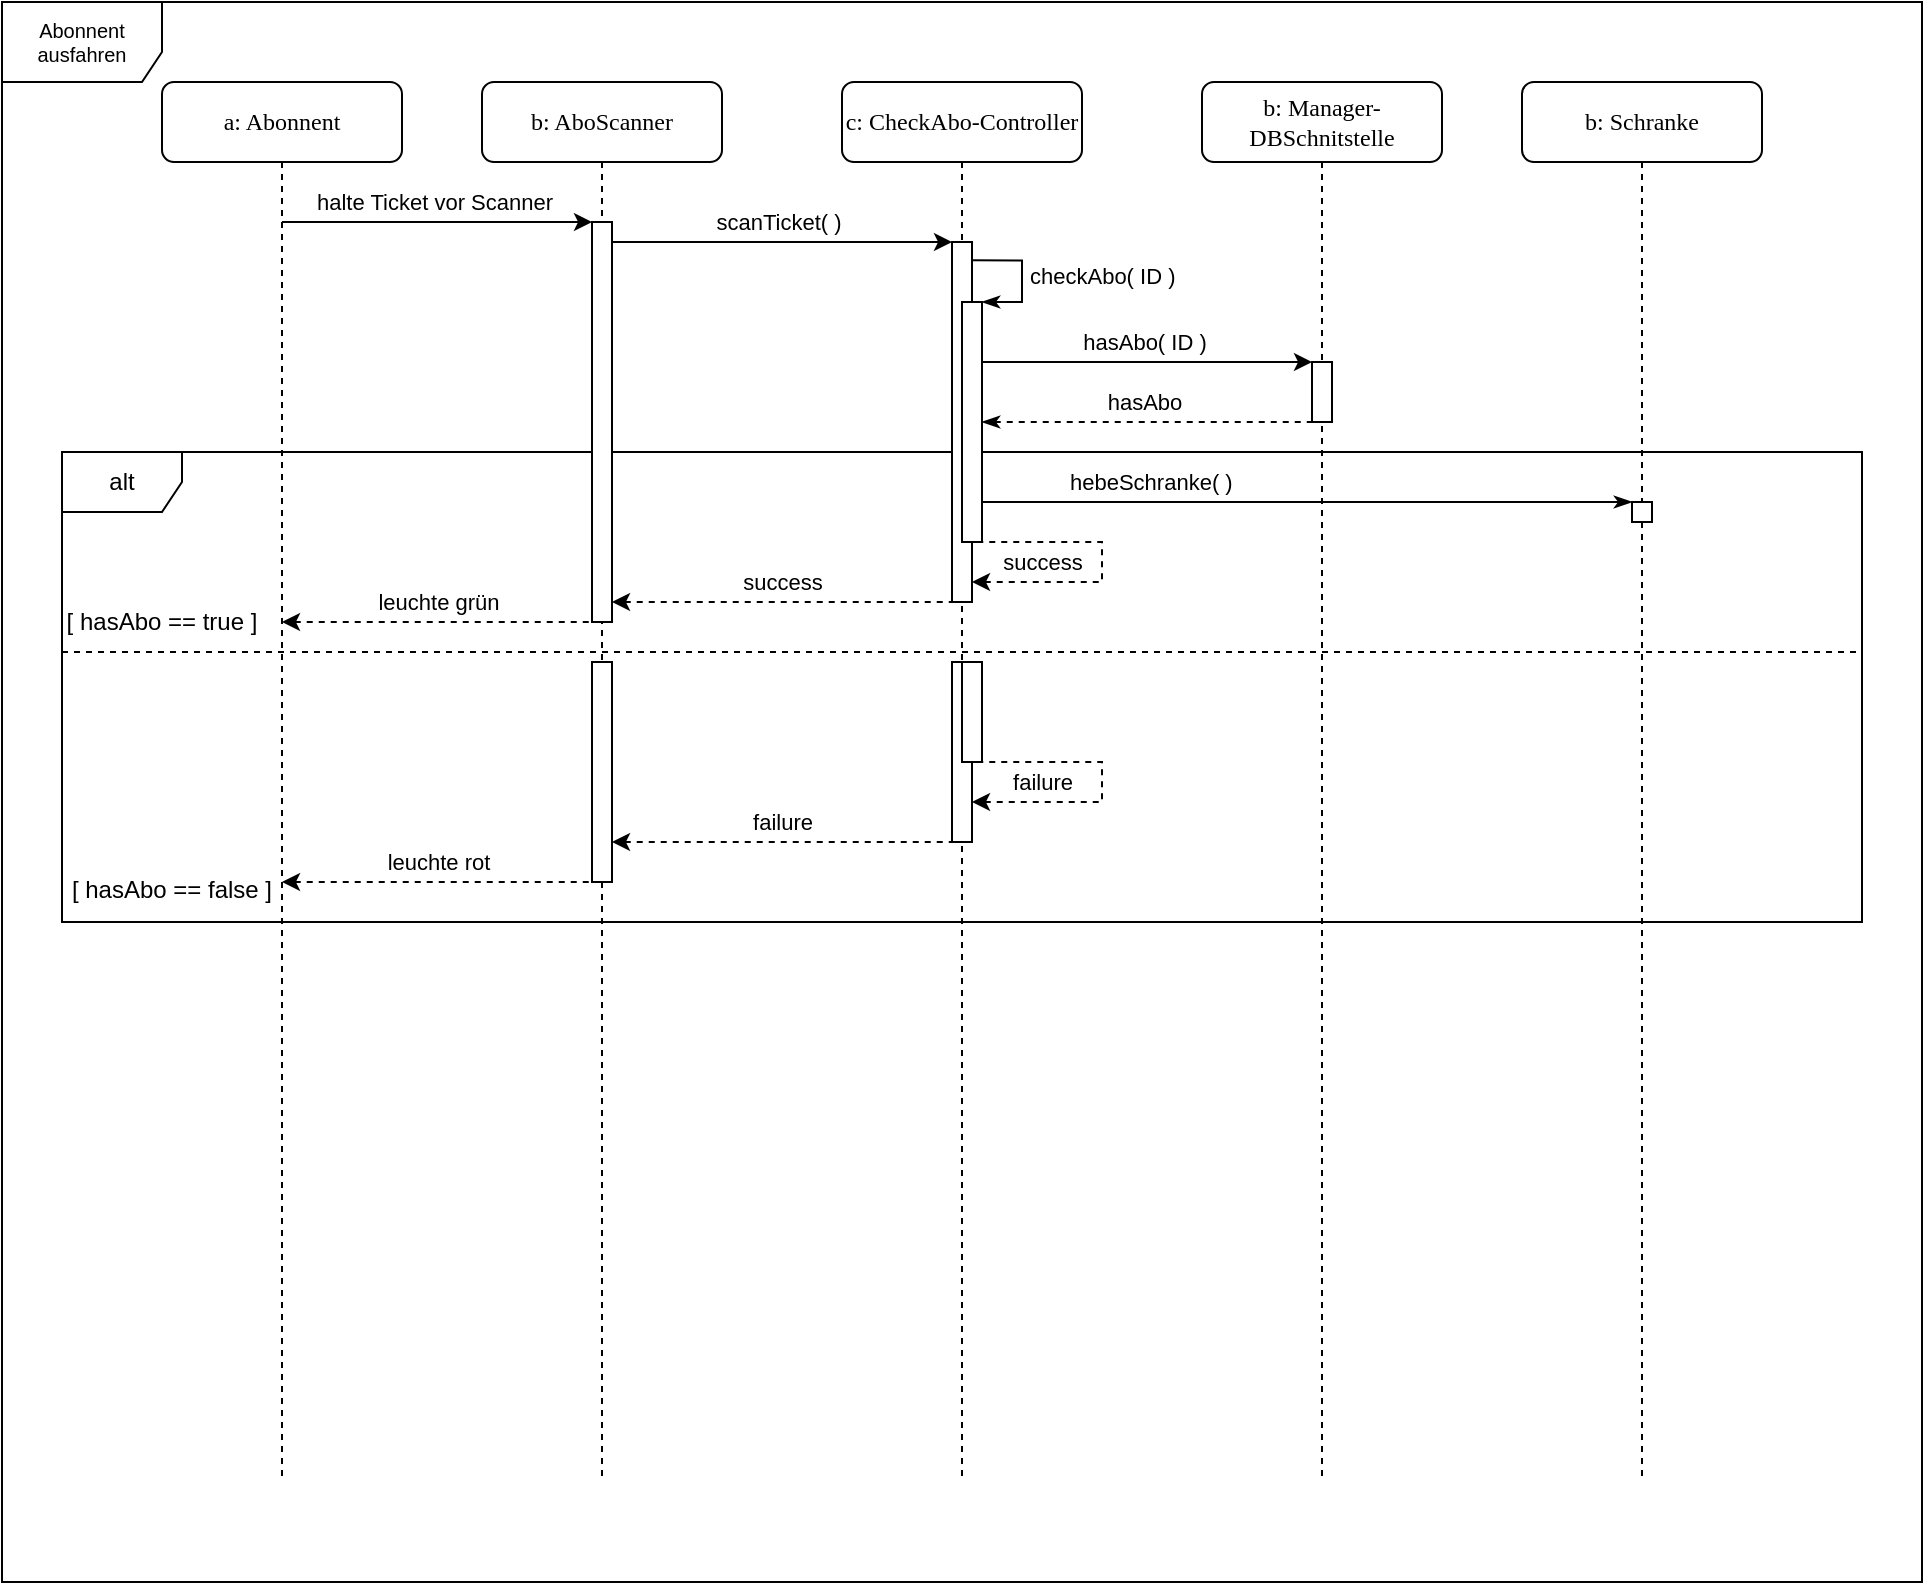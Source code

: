 <mxfile version="10.7.5" type="device"><diagram name="Page-1" id="13e1069c-82ec-6db2-03f1-153e76fe0fe0"><mxGraphModel dx="581" dy="378" grid="1" gridSize="10" guides="1" tooltips="1" connect="1" arrows="1" fold="1" page="1" pageScale="1" pageWidth="1100" pageHeight="850" background="#ffffff" math="0" shadow="0"><root><mxCell id="0"/><mxCell id="1" parent="0"/><mxCell id="i2Vq3k6s4epomcee9z3W-39" value="Abonnent ausfahren" style="shape=umlFrame;whiteSpace=wrap;html=1;fontSize=10;width=80;height=40;" parent="1" vertex="1"><mxGeometry x="60" y="29" width="960" height="790" as="geometry"/></mxCell><mxCell id="riZyPx7NaIGLOxan2Yi5-20" value="alt&lt;br&gt;" style="shape=umlFrame;whiteSpace=wrap;html=1;rounded=1;shadow=0;glass=0;comic=0;strokeColor=#000000;strokeWidth=1;" vertex="1" parent="1"><mxGeometry x="90" y="254" width="900" height="235" as="geometry"/></mxCell><mxCell id="7baba1c4bc27f4b0-4" value="b: Manager-DBSchnitstelle&lt;br&gt;" style="shape=umlLifeline;perimeter=lifelinePerimeter;whiteSpace=wrap;html=1;container=1;collapsible=0;recursiveResize=0;outlineConnect=0;rounded=1;shadow=0;comic=0;labelBackgroundColor=none;strokeColor=#000000;strokeWidth=1;fillColor=#FFFFFF;fontFamily=Verdana;fontSize=12;fontColor=#000000;align=center;perimeterSpacing=0;glass=0;size=40;overflow=visible;noLabel=0;labelPadding=0;direction=east;connectable=1;snapToPoint=0;fixDash=0;" parent="1" vertex="1"><mxGeometry x="660" y="69" width="120" height="700" as="geometry"/></mxCell><mxCell id="riZyPx7NaIGLOxan2Yi5-17" value="" style="html=1;points=[];perimeter=orthogonalPerimeter;rounded=1;shadow=0;glass=0;comic=0;strokeColor=#000000;strokeWidth=1;arcSize=0;" vertex="1" parent="7baba1c4bc27f4b0-4"><mxGeometry x="55" y="140" width="10" height="30" as="geometry"/></mxCell><mxCell id="7baba1c4bc27f4b0-2" value="b: AboScanner" style="shape=umlLifeline;perimeter=lifelinePerimeter;whiteSpace=wrap;html=1;container=1;collapsible=0;recursiveResize=0;outlineConnect=0;rounded=1;shadow=0;comic=0;labelBackgroundColor=none;strokeColor=#000000;strokeWidth=1;fillColor=#FFFFFF;fontFamily=Verdana;fontSize=12;fontColor=#000000;align=center;size=40;" parent="1" vertex="1"><mxGeometry x="300" y="69" width="120" height="700" as="geometry"/></mxCell><mxCell id="riZyPx7NaIGLOxan2Yi5-10" value="" style="html=1;points=[];perimeter=orthogonalPerimeter;rounded=1;shadow=0;glass=0;comic=0;strokeColor=#000000;strokeWidth=1;arcSize=0;" vertex="1" parent="7baba1c4bc27f4b0-2"><mxGeometry x="55" y="70" width="10" height="200" as="geometry"/></mxCell><mxCell id="riZyPx7NaIGLOxan2Yi5-41" value="" style="html=1;points=[];perimeter=orthogonalPerimeter;rounded=1;shadow=0;glass=0;comic=0;strokeColor=#000000;strokeWidth=1;arcSize=0;" vertex="1" parent="7baba1c4bc27f4b0-2"><mxGeometry x="55" y="290" width="10" height="110" as="geometry"/></mxCell><mxCell id="7baba1c4bc27f4b0-3" value="c: CheckAbo-Controller&lt;br&gt;" style="shape=umlLifeline;perimeter=lifelinePerimeter;whiteSpace=wrap;html=1;container=1;collapsible=0;recursiveResize=0;outlineConnect=0;rounded=1;shadow=0;comic=0;labelBackgroundColor=none;strokeColor=#000000;strokeWidth=1;fillColor=#FFFFFF;fontFamily=Verdana;fontSize=12;fontColor=#000000;align=center;size=40;" parent="1" vertex="1"><mxGeometry x="480" y="69" width="120" height="700" as="geometry"/></mxCell><mxCell id="riZyPx7NaIGLOxan2Yi5-11" value="" style="html=1;points=[];perimeter=orthogonalPerimeter;rounded=1;shadow=0;glass=0;comic=0;strokeColor=#000000;strokeWidth=1;arcSize=0;" vertex="1" parent="7baba1c4bc27f4b0-3"><mxGeometry x="55" y="80" width="10" height="180" as="geometry"/></mxCell><mxCell id="riZyPx7NaIGLOxan2Yi5-15" value="" style="html=1;points=[];perimeter=orthogonalPerimeter;rounded=1;shadow=0;glass=0;comic=0;strokeColor=#000000;strokeWidth=1;arcSize=0;" vertex="1" parent="7baba1c4bc27f4b0-3"><mxGeometry x="60" y="110" width="10" height="120" as="geometry"/></mxCell><mxCell id="riZyPx7NaIGLOxan2Yi5-16" value="checkAbo( ID )" style="edgeStyle=orthogonalEdgeStyle;html=1;align=left;spacingLeft=2;endArrow=classicThin;rounded=0;entryX=1;entryY=0;exitX=0.999;exitY=0.051;exitDx=0;exitDy=0;exitPerimeter=0;endFill=1;" edge="1" target="riZyPx7NaIGLOxan2Yi5-15" parent="7baba1c4bc27f4b0-3" source="riZyPx7NaIGLOxan2Yi5-11"><mxGeometry relative="1" as="geometry"><mxPoint x="65" y="110" as="sourcePoint"/><Array as="points"><mxPoint x="90" y="89"/><mxPoint x="90" y="110"/></Array></mxGeometry></mxCell><mxCell id="riZyPx7NaIGLOxan2Yi5-31" value="success" style="endArrow=none;html=1;edgeStyle=orthogonalEdgeStyle;startArrow=classic;startFill=1;endFill=0;rounded=0;dashed=1;" edge="1" parent="7baba1c4bc27f4b0-3" source="riZyPx7NaIGLOxan2Yi5-11" target="riZyPx7NaIGLOxan2Yi5-15"><mxGeometry x="0.04" y="30" width="50" height="50" relative="1" as="geometry"><mxPoint x="-110" y="230" as="sourcePoint"/><mxPoint x="65" y="89.952" as="targetPoint"/><Array as="points"><mxPoint x="130" y="250"/><mxPoint x="130" y="230"/></Array><mxPoint as="offset"/></mxGeometry></mxCell><mxCell id="riZyPx7NaIGLOxan2Yi5-36" value="" style="html=1;points=[];perimeter=orthogonalPerimeter;rounded=1;shadow=0;glass=0;comic=0;strokeColor=#000000;strokeWidth=1;arcSize=0;" vertex="1" parent="7baba1c4bc27f4b0-3"><mxGeometry x="55" y="290" width="10" height="90" as="geometry"/></mxCell><mxCell id="7baba1c4bc27f4b0-5" value="b: Schranke&lt;br&gt;" style="shape=umlLifeline;perimeter=lifelinePerimeter;whiteSpace=wrap;html=1;container=1;collapsible=0;recursiveResize=0;outlineConnect=0;rounded=1;shadow=0;comic=0;labelBackgroundColor=none;strokeColor=#000000;strokeWidth=1;fillColor=#FFFFFF;fontFamily=Verdana;fontSize=12;fontColor=#000000;align=center;size=40;" parent="1" vertex="1"><mxGeometry x="820" y="69" width="120" height="700" as="geometry"/></mxCell><mxCell id="riZyPx7NaIGLOxan2Yi5-30" value="" style="html=1;points=[];perimeter=orthogonalPerimeter;rounded=1;shadow=0;glass=0;comic=0;strokeColor=#000000;strokeWidth=1;arcSize=0;" vertex="1" parent="7baba1c4bc27f4b0-5"><mxGeometry x="55" y="210" width="10" height="10" as="geometry"/></mxCell><mxCell id="7baba1c4bc27f4b0-8" value="a: Abonnent" style="shape=umlLifeline;perimeter=lifelinePerimeter;whiteSpace=wrap;html=1;container=1;collapsible=0;recursiveResize=0;outlineConnect=0;rounded=1;shadow=0;comic=0;labelBackgroundColor=none;strokeColor=#000000;strokeWidth=1;fillColor=#FFFFFF;fontFamily=Verdana;fontSize=12;fontColor=#000000;align=center;size=40;" parent="1" vertex="1"><mxGeometry x="140" y="69" width="120" height="700" as="geometry"/></mxCell><mxCell id="riZyPx7NaIGLOxan2Yi5-2" value="halte Ticket vor Scanner" style="endArrow=classic;html=1;edgeStyle=orthogonalEdgeStyle;" edge="1" parent="1" source="7baba1c4bc27f4b0-8" target="riZyPx7NaIGLOxan2Yi5-10"><mxGeometry x="-0.026" y="10" width="50" height="50" relative="1" as="geometry"><mxPoint x="205" y="139.276" as="sourcePoint"/><mxPoint x="290" y="219" as="targetPoint"/><Array as="points"><mxPoint x="290" y="139"/><mxPoint x="290" y="139"/></Array><mxPoint as="offset"/></mxGeometry></mxCell><mxCell id="riZyPx7NaIGLOxan2Yi5-12" value="scanTicket( )" style="endArrow=classic;html=1;edgeStyle=orthogonalEdgeStyle;" edge="1" parent="1" source="riZyPx7NaIGLOxan2Yi5-10" target="riZyPx7NaIGLOxan2Yi5-11"><mxGeometry x="-0.026" y="10" width="50" height="50" relative="1" as="geometry"><mxPoint x="215" y="149.2" as="sourcePoint"/><mxPoint x="365" y="149.2" as="targetPoint"/><Array as="points"><mxPoint x="420" y="149"/><mxPoint x="420" y="149"/></Array><mxPoint as="offset"/></mxGeometry></mxCell><mxCell id="riZyPx7NaIGLOxan2Yi5-18" value="hasAbo( ID )" style="endArrow=classic;html=1;edgeStyle=orthogonalEdgeStyle;" edge="1" parent="1" source="riZyPx7NaIGLOxan2Yi5-15" target="riZyPx7NaIGLOxan2Yi5-17"><mxGeometry x="-0.026" y="10" width="50" height="50" relative="1" as="geometry"><mxPoint x="375" y="158.952" as="sourcePoint"/><mxPoint x="545" y="158.952" as="targetPoint"/><Array as="points"><mxPoint x="630" y="209"/><mxPoint x="630" y="209"/></Array><mxPoint as="offset"/></mxGeometry></mxCell><mxCell id="riZyPx7NaIGLOxan2Yi5-19" value="hasAbo&lt;br&gt;" style="endArrow=none;html=1;edgeStyle=orthogonalEdgeStyle;startArrow=classicThin;startFill=1;dashed=1;endFill=0;" edge="1" parent="1" source="riZyPx7NaIGLOxan2Yi5-15" target="riZyPx7NaIGLOxan2Yi5-17"><mxGeometry x="-0.026" y="10" width="50" height="50" relative="1" as="geometry"><mxPoint x="560" y="218.952" as="sourcePoint"/><mxPoint x="725" y="218.952" as="targetPoint"/><Array as="points"><mxPoint x="630" y="239"/><mxPoint x="630" y="239"/></Array><mxPoint as="offset"/></mxGeometry></mxCell><mxCell id="riZyPx7NaIGLOxan2Yi5-21" value="" style="line;strokeWidth=1;fillColor=none;align=left;verticalAlign=middle;spacingTop=-1;spacingLeft=3;spacingRight=3;rotatable=0;labelPosition=right;points=[];portConstraint=eastwest;rounded=1;shadow=0;glass=0;comic=0;dashed=1;" vertex="1" parent="1"><mxGeometry x="90" y="349" width="900" height="10" as="geometry"/></mxCell><mxCell id="riZyPx7NaIGLOxan2Yi5-25" value="hebeSchranke( )" style="edgeStyle=orthogonalEdgeStyle;html=1;align=left;spacingLeft=2;endArrow=classicThin;rounded=0;endFill=1;" edge="1" parent="1" source="riZyPx7NaIGLOxan2Yi5-15" target="riZyPx7NaIGLOxan2Yi5-30"><mxGeometry x="-0.014" y="121" relative="1" as="geometry"><mxPoint x="555.19" y="178.476" as="sourcePoint"/><Array as="points"><mxPoint x="710" y="279"/><mxPoint x="710" y="279"/></Array><mxPoint x="554.714" y="278.952" as="targetPoint"/><mxPoint x="-120" y="111" as="offset"/></mxGeometry></mxCell><mxCell id="riZyPx7NaIGLOxan2Yi5-33" value="success" style="endArrow=none;html=1;edgeStyle=orthogonalEdgeStyle;startArrow=classic;startFill=1;endFill=0;rounded=0;dashed=1;" edge="1" parent="1" source="riZyPx7NaIGLOxan2Yi5-10" target="riZyPx7NaIGLOxan2Yi5-11"><mxGeometry x="0.002" y="10" width="50" height="50" relative="1" as="geometry"><mxPoint x="555" y="319.2" as="sourcePoint"/><mxPoint x="560" y="299.2" as="targetPoint"/><Array as="points"><mxPoint x="450" y="329"/><mxPoint x="450" y="329"/></Array><mxPoint as="offset"/></mxGeometry></mxCell><mxCell id="riZyPx7NaIGLOxan2Yi5-34" value="leuchte grün" style="endArrow=none;html=1;edgeStyle=orthogonalEdgeStyle;startArrow=classic;startFill=1;endFill=0;rounded=0;dashed=1;" edge="1" parent="1" source="7baba1c4bc27f4b0-8" target="riZyPx7NaIGLOxan2Yi5-10"><mxGeometry x="0.002" y="10" width="50" height="50" relative="1" as="geometry"><mxPoint x="185.5" y="329.167" as="sourcePoint"/><mxPoint x="355.5" y="329.167" as="targetPoint"/><Array as="points"><mxPoint x="250" y="329"/><mxPoint x="250" y="329"/></Array><mxPoint as="offset"/></mxGeometry></mxCell><mxCell id="riZyPx7NaIGLOxan2Yi5-38" value="" style="html=1;points=[];perimeter=orthogonalPerimeter;rounded=1;shadow=0;glass=0;comic=0;strokeColor=#000000;strokeWidth=1;arcSize=0;backgroundOutline=0;movable=1;resizable=1;resizeWidth=1;resizeHeight=0;rotatable=0;cloneable=1;part=0;container=0;collapsible=0;autosize=0;fixDash=0;connectable=1;snapToPoint=0;flipH=1;flipV=0;imageAspect=1;absoluteArcSize=0;fillOpacity=100;direction=east;" vertex="1" parent="1"><mxGeometry x="540" y="359" width="10" height="50" as="geometry"><mxRectangle x="520" y="370" width="50" height="40" as="alternateBounds"/></mxGeometry></mxCell><mxCell id="riZyPx7NaIGLOxan2Yi5-39" value="failure&lt;br&gt;" style="endArrow=none;html=1;edgeStyle=orthogonalEdgeStyle;startArrow=classic;startFill=1;endFill=0;rounded=0;dashed=1;" edge="1" parent="1" source="riZyPx7NaIGLOxan2Yi5-36" target="riZyPx7NaIGLOxan2Yi5-38"><mxGeometry x="0.04" y="30" width="50" height="50" relative="1" as="geometry"><mxPoint x="555" y="328.952" as="sourcePoint"/><mxPoint x="560" y="308.952" as="targetPoint"/><Array as="points"><mxPoint x="610" y="429"/><mxPoint x="610" y="409"/></Array><mxPoint as="offset"/></mxGeometry></mxCell><mxCell id="riZyPx7NaIGLOxan2Yi5-40" value="failure" style="endArrow=none;html=1;edgeStyle=orthogonalEdgeStyle;startArrow=classic;startFill=1;endFill=0;rounded=0;dashed=1;" edge="1" parent="1" source="riZyPx7NaIGLOxan2Yi5-41" target="riZyPx7NaIGLOxan2Yi5-36"><mxGeometry x="0.002" y="10" width="50" height="50" relative="1" as="geometry"><mxPoint x="375" y="338.952" as="sourcePoint"/><mxPoint x="545" y="338.952" as="targetPoint"/><Array as="points"><mxPoint x="460" y="449"/><mxPoint x="460" y="449"/></Array><mxPoint as="offset"/></mxGeometry></mxCell><mxCell id="riZyPx7NaIGLOxan2Yi5-42" value="leuchte rot" style="endArrow=none;html=1;edgeStyle=orthogonalEdgeStyle;startArrow=classic;startFill=1;endFill=0;rounded=0;dashed=1;" edge="1" parent="1" source="7baba1c4bc27f4b0-8" target="riZyPx7NaIGLOxan2Yi5-41"><mxGeometry x="0.002" y="10" width="50" height="50" relative="1" as="geometry"><mxPoint x="205.024" y="479.0" as="sourcePoint"/><mxPoint x="360" y="479.0" as="targetPoint"/><Array as="points"><mxPoint x="270" y="469"/><mxPoint x="270" y="469"/></Array><mxPoint as="offset"/></mxGeometry></mxCell><mxCell id="riZyPx7NaIGLOxan2Yi5-45" value="[ hasAbo == true ]" style="text;html=1;strokeColor=none;fillColor=none;align=center;verticalAlign=middle;whiteSpace=wrap;rounded=0;shadow=0;glass=0;dashed=1;comic=0;" vertex="1" parent="1"><mxGeometry x="90" y="329" width="100" height="20" as="geometry"/></mxCell><mxCell id="riZyPx7NaIGLOxan2Yi5-46" value="[ hasAbo == false ]" style="text;html=1;strokeColor=none;fillColor=none;align=center;verticalAlign=middle;whiteSpace=wrap;rounded=0;shadow=0;glass=0;dashed=1;comic=0;" vertex="1" parent="1"><mxGeometry x="90" y="463" width="110" height="20" as="geometry"/></mxCell></root></mxGraphModel></diagram></mxfile>